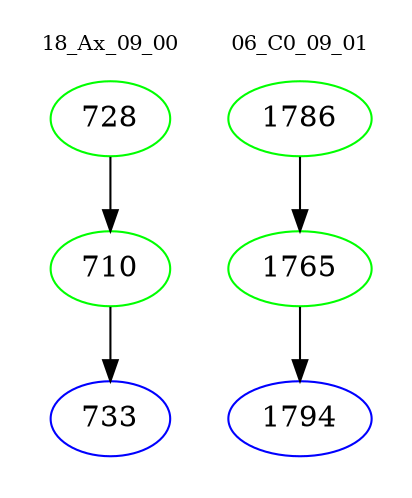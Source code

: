 digraph{
subgraph cluster_0 {
color = white
label = "18_Ax_09_00";
fontsize=10;
T0_728 [label="728", color="green"]
T0_728 -> T0_710 [color="black"]
T0_710 [label="710", color="green"]
T0_710 -> T0_733 [color="black"]
T0_733 [label="733", color="blue"]
}
subgraph cluster_1 {
color = white
label = "06_C0_09_01";
fontsize=10;
T1_1786 [label="1786", color="green"]
T1_1786 -> T1_1765 [color="black"]
T1_1765 [label="1765", color="green"]
T1_1765 -> T1_1794 [color="black"]
T1_1794 [label="1794", color="blue"]
}
}
